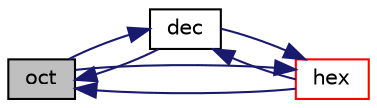 digraph "oct"
{
  bgcolor="transparent";
  edge [fontname="Helvetica",fontsize="10",labelfontname="Helvetica",labelfontsize="10"];
  node [fontname="Helvetica",fontsize="10",shape=record];
  rankdir="LR";
  Node1 [label="oct",height=0.2,width=0.4,color="black", fillcolor="grey75", style="filled", fontcolor="black"];
  Node1 -> Node2 [dir="back",color="midnightblue",fontsize="10",style="solid",fontname="Helvetica"];
  Node2 [label="dec",height=0.2,width=0.4,color="black",URL="$a10974.html#a47ca7adb297045b87b8c1f4cc2bcbb0d"];
  Node2 -> Node3 [dir="back",color="midnightblue",fontsize="10",style="solid",fontname="Helvetica"];
  Node3 [label="hex",height=0.2,width=0.4,color="red",URL="$a10974.html#a4ddae43d14dd72d6b0cd9ab61fe4e04e"];
  Node3 -> Node2 [dir="back",color="midnightblue",fontsize="10",style="solid",fontname="Helvetica"];
  Node3 -> Node1 [dir="back",color="midnightblue",fontsize="10",style="solid",fontname="Helvetica"];
  Node2 -> Node1 [dir="back",color="midnightblue",fontsize="10",style="solid",fontname="Helvetica"];
  Node1 -> Node3 [dir="back",color="midnightblue",fontsize="10",style="solid",fontname="Helvetica"];
}
